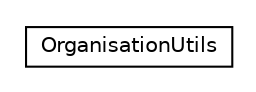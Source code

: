 #!/usr/local/bin/dot
#
# Class diagram 
# Generated by UMLGraph version R5_6_6-8-g8d7759 (http://www.umlgraph.org/)
#

digraph G {
	edge [fontname="Helvetica",fontsize=10,labelfontname="Helvetica",labelfontsize=10];
	node [fontname="Helvetica",fontsize=10,shape=plaintext];
	nodesep=0.25;
	ranksep=0.5;
	// org.dddlib.organisation.utils.OrganisationUtils
	c11208 [label=<<table title="org.dddlib.organisation.utils.OrganisationUtils" border="0" cellborder="1" cellspacing="0" cellpadding="2" port="p" href="./OrganisationUtils.html">
		<tr><td><table border="0" cellspacing="0" cellpadding="1">
<tr><td align="center" balign="center"> OrganisationUtils </td></tr>
		</table></td></tr>
		</table>>, URL="./OrganisationUtils.html", fontname="Helvetica", fontcolor="black", fontsize=10.0];
}

